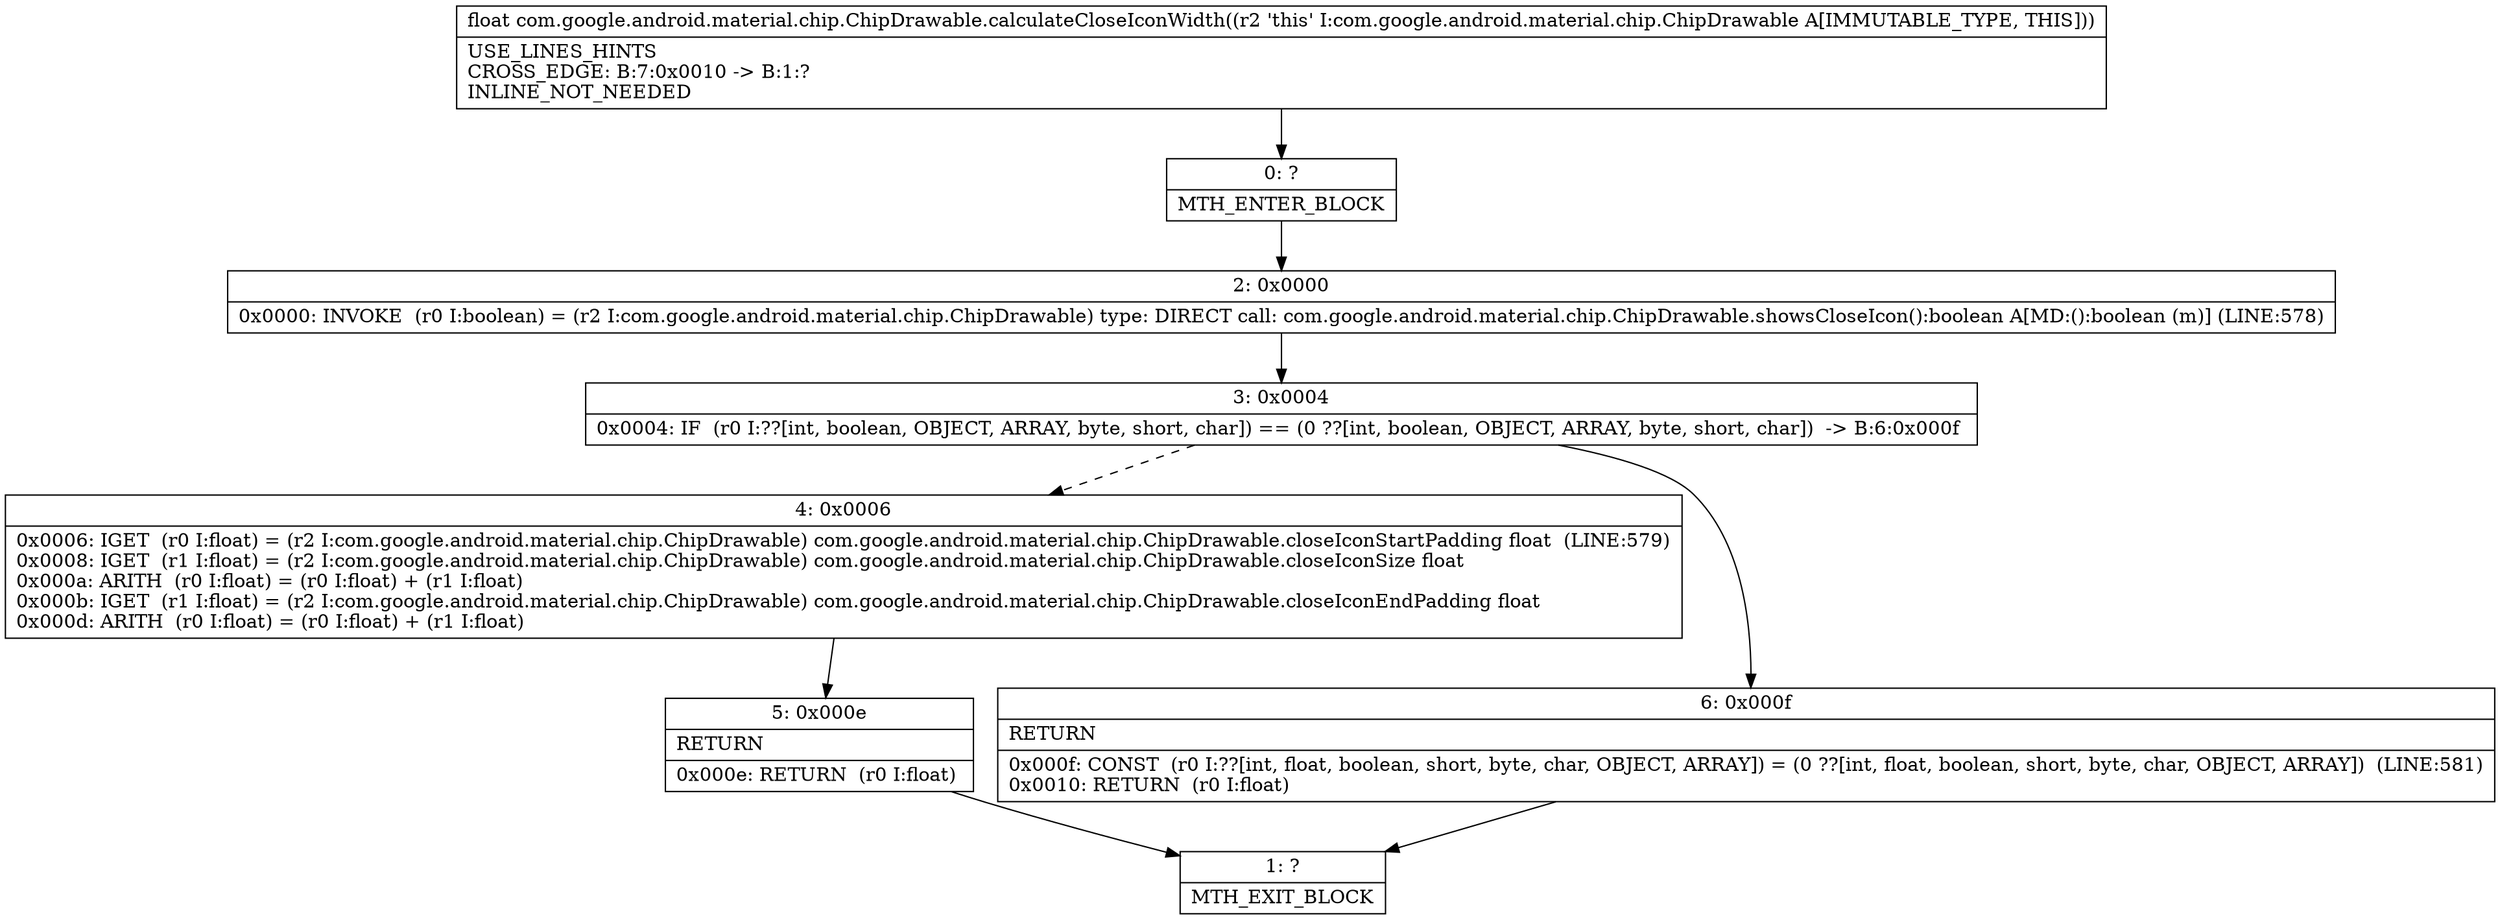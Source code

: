 digraph "CFG forcom.google.android.material.chip.ChipDrawable.calculateCloseIconWidth()F" {
Node_0 [shape=record,label="{0\:\ ?|MTH_ENTER_BLOCK\l}"];
Node_2 [shape=record,label="{2\:\ 0x0000|0x0000: INVOKE  (r0 I:boolean) = (r2 I:com.google.android.material.chip.ChipDrawable) type: DIRECT call: com.google.android.material.chip.ChipDrawable.showsCloseIcon():boolean A[MD:():boolean (m)] (LINE:578)\l}"];
Node_3 [shape=record,label="{3\:\ 0x0004|0x0004: IF  (r0 I:??[int, boolean, OBJECT, ARRAY, byte, short, char]) == (0 ??[int, boolean, OBJECT, ARRAY, byte, short, char])  \-\> B:6:0x000f \l}"];
Node_4 [shape=record,label="{4\:\ 0x0006|0x0006: IGET  (r0 I:float) = (r2 I:com.google.android.material.chip.ChipDrawable) com.google.android.material.chip.ChipDrawable.closeIconStartPadding float  (LINE:579)\l0x0008: IGET  (r1 I:float) = (r2 I:com.google.android.material.chip.ChipDrawable) com.google.android.material.chip.ChipDrawable.closeIconSize float \l0x000a: ARITH  (r0 I:float) = (r0 I:float) + (r1 I:float) \l0x000b: IGET  (r1 I:float) = (r2 I:com.google.android.material.chip.ChipDrawable) com.google.android.material.chip.ChipDrawable.closeIconEndPadding float \l0x000d: ARITH  (r0 I:float) = (r0 I:float) + (r1 I:float) \l}"];
Node_5 [shape=record,label="{5\:\ 0x000e|RETURN\l|0x000e: RETURN  (r0 I:float) \l}"];
Node_1 [shape=record,label="{1\:\ ?|MTH_EXIT_BLOCK\l}"];
Node_6 [shape=record,label="{6\:\ 0x000f|RETURN\l|0x000f: CONST  (r0 I:??[int, float, boolean, short, byte, char, OBJECT, ARRAY]) = (0 ??[int, float, boolean, short, byte, char, OBJECT, ARRAY])  (LINE:581)\l0x0010: RETURN  (r0 I:float) \l}"];
MethodNode[shape=record,label="{float com.google.android.material.chip.ChipDrawable.calculateCloseIconWidth((r2 'this' I:com.google.android.material.chip.ChipDrawable A[IMMUTABLE_TYPE, THIS]))  | USE_LINES_HINTS\lCROSS_EDGE: B:7:0x0010 \-\> B:1:?\lINLINE_NOT_NEEDED\l}"];
MethodNode -> Node_0;Node_0 -> Node_2;
Node_2 -> Node_3;
Node_3 -> Node_4[style=dashed];
Node_3 -> Node_6;
Node_4 -> Node_5;
Node_5 -> Node_1;
Node_6 -> Node_1;
}

